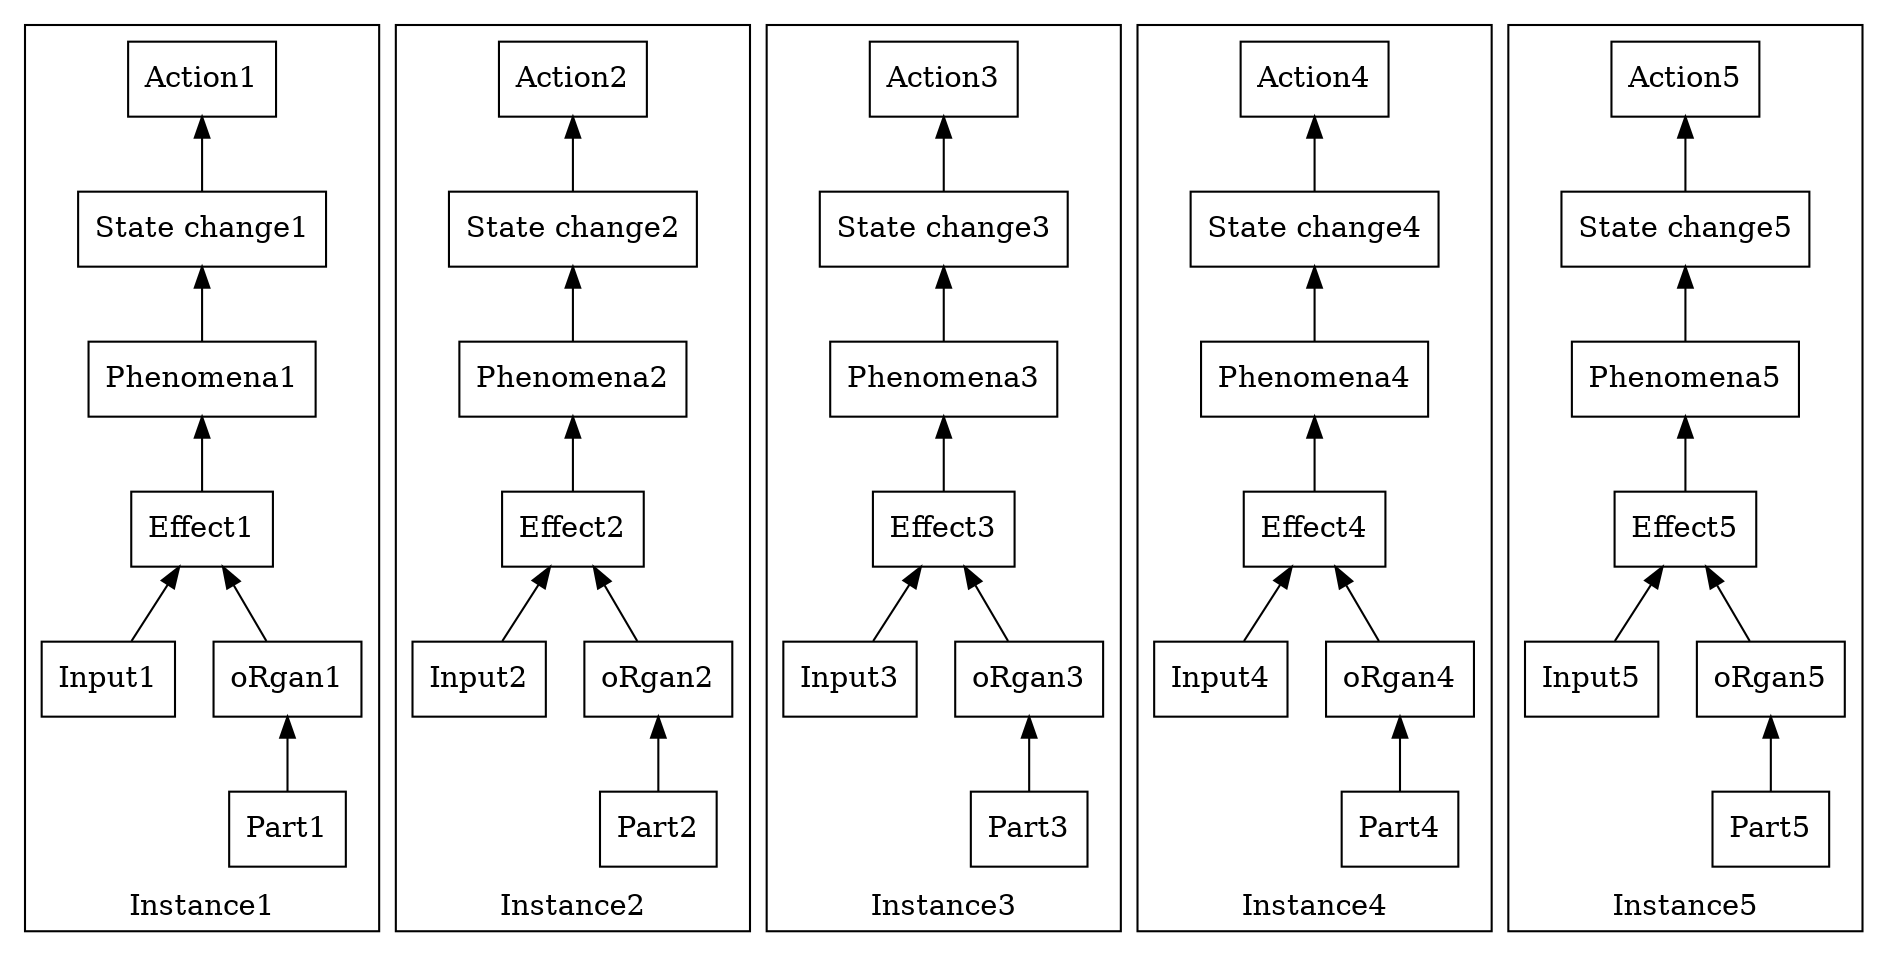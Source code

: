 digraph ER {
	graph [rankdir=BT]
	subgraph cluster_1 {
		node [shape=box]
		"State change1" -> Action1 [splines=true]
		Phenomena1 -> "State change1" [splines=true]
		Effect1 -> Phenomena1 [splines=true]
		oRgan1 -> Effect1 [splines=true]
		Part1 -> oRgan1 [splines=true]
		Input1 -> Effect1 [splines=true]
		label=Instance1
	}
	subgraph cluster_2 {
		node [shape=box]
		"State change2" -> Action2 [splines=true]
		Phenomena2 -> "State change2" [splines=true]
		Effect2 -> Phenomena2 [splines=true]
		oRgan2 -> Effect2 [splines=true]
		Part2 -> oRgan2 [splines=true]
		Input2 -> Effect2 [splines=true]
		label=Instance2
	}
	subgraph cluster_3 {
		node [shape=box]
		"State change3" -> Action3 [splines=true]
		Phenomena3 -> "State change3" [splines=true]
		Effect3 -> Phenomena3 [splines=true]
		oRgan3 -> Effect3 [splines=true]
		Part3 -> oRgan3 [splines=true]
		Input3 -> Effect3 [splines=true]
		label=Instance3
	}
	subgraph cluster_4 {
		node [shape=box]
		"State change4" -> Action4 [splines=true]
		Phenomena4 -> "State change4" [splines=true]
		Effect4 -> Phenomena4 [splines=true]
		oRgan4 -> Effect4 [splines=true]
		Part4 -> oRgan4 [splines=true]
		Input4 -> Effect4 [splines=true]
		label=Instance4
	}
	subgraph cluster_5 {
		node [shape=box]
		"State change5" -> Action5 [splines=true]
		Phenomena5 -> "State change5" [splines=true]
		Effect5 -> Phenomena5 [splines=true]
		oRgan5 -> Effect5 [splines=true]
		Part5 -> oRgan5 [splines=true]
		Input5 -> Effect5 [splines=true]
		label=Instance5
	}
}
